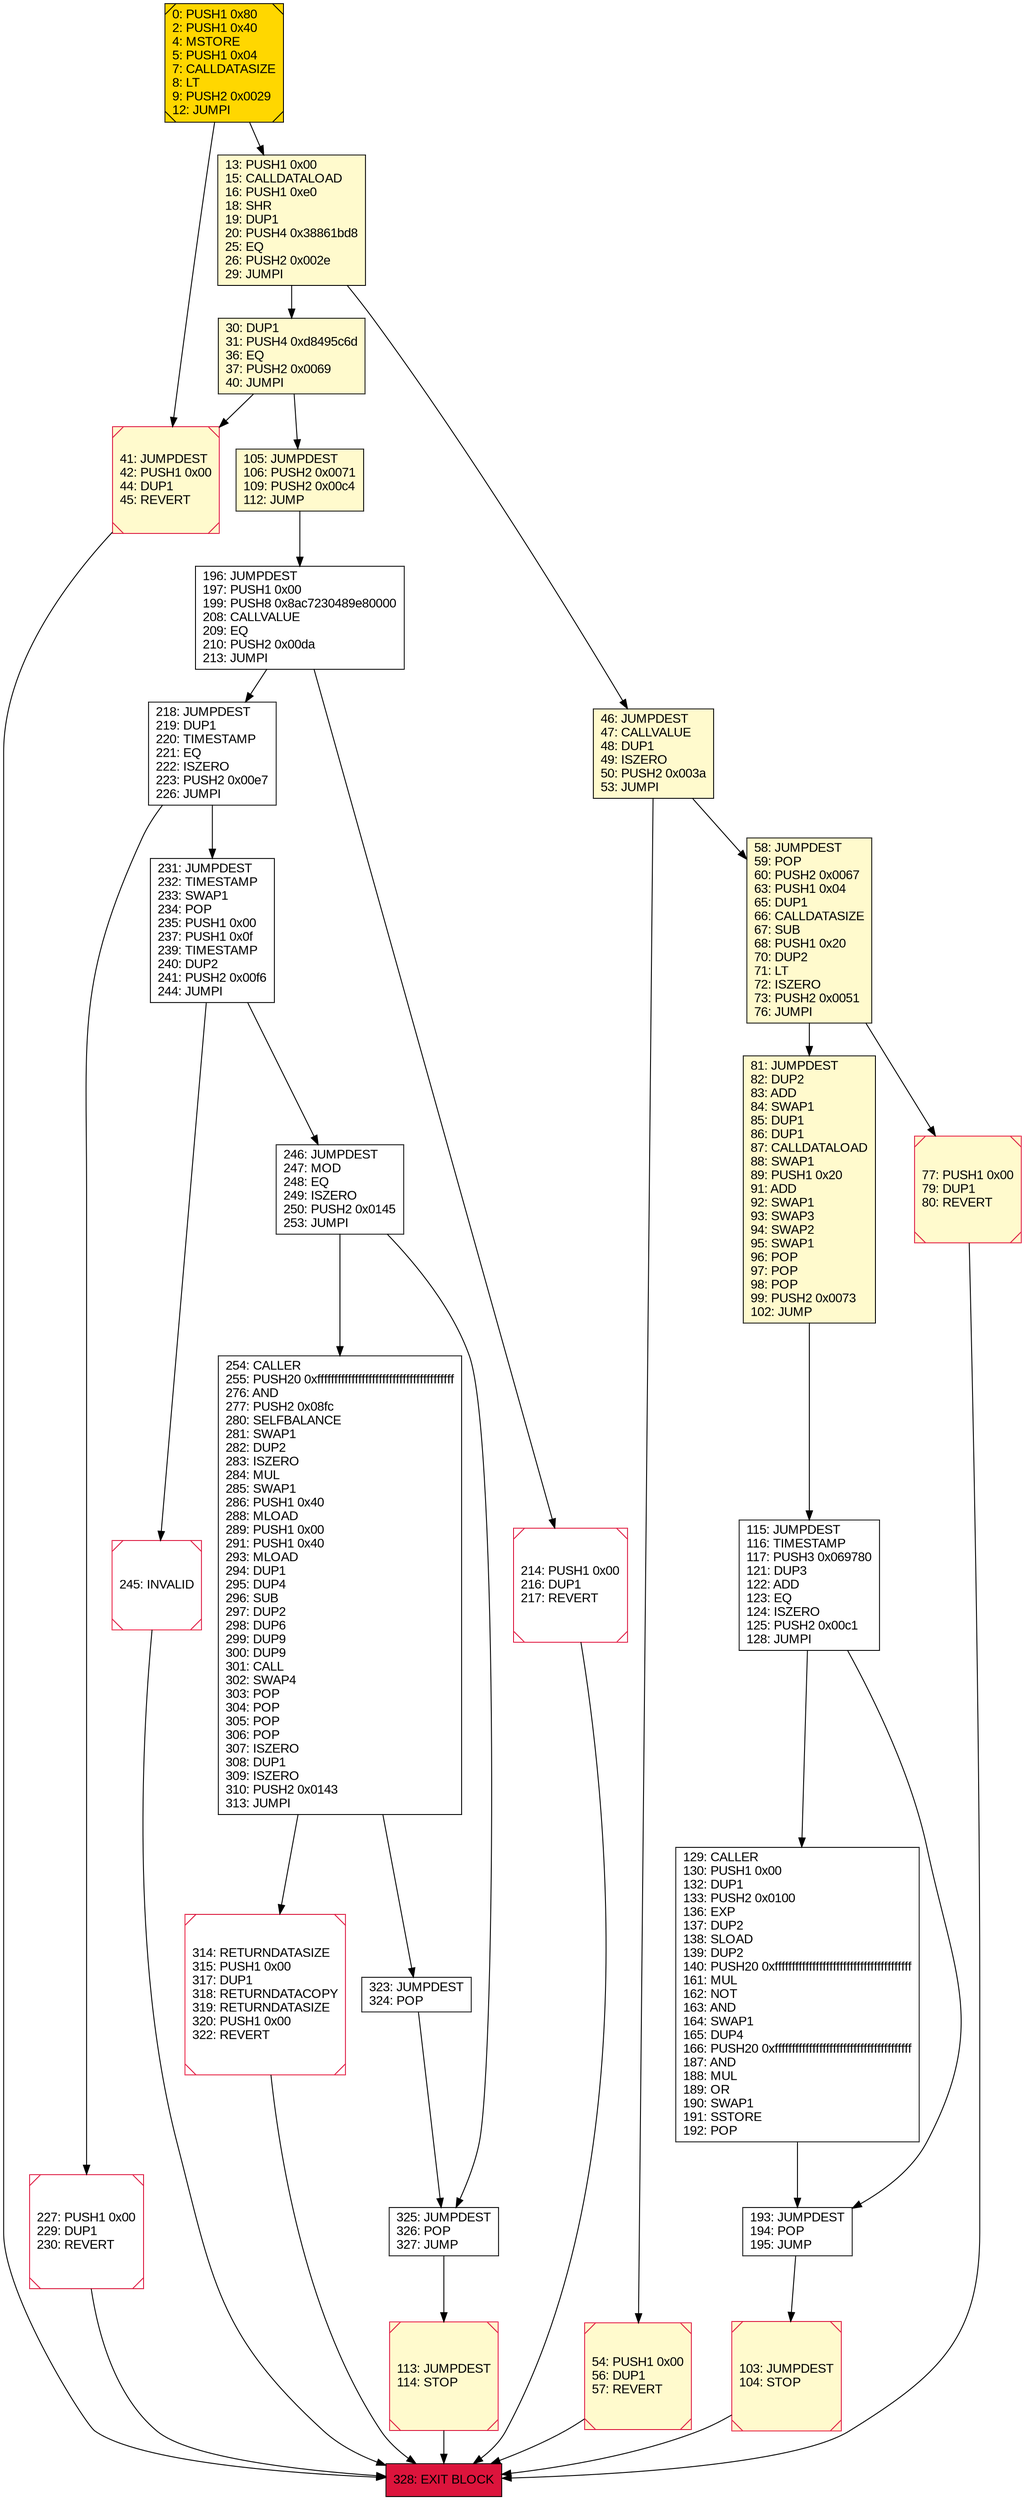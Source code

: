 digraph G {
bgcolor=transparent rankdir=UD;
node [shape=box style=filled color=black fillcolor=white fontname=arial fontcolor=black];
227 [label="227: PUSH1 0x00\l229: DUP1\l230: REVERT\l" shape=Msquare color=crimson ];
196 [label="196: JUMPDEST\l197: PUSH1 0x00\l199: PUSH8 0x8ac7230489e80000\l208: CALLVALUE\l209: EQ\l210: PUSH2 0x00da\l213: JUMPI\l" ];
254 [label="254: CALLER\l255: PUSH20 0xffffffffffffffffffffffffffffffffffffffff\l276: AND\l277: PUSH2 0x08fc\l280: SELFBALANCE\l281: SWAP1\l282: DUP2\l283: ISZERO\l284: MUL\l285: SWAP1\l286: PUSH1 0x40\l288: MLOAD\l289: PUSH1 0x00\l291: PUSH1 0x40\l293: MLOAD\l294: DUP1\l295: DUP4\l296: SUB\l297: DUP2\l298: DUP6\l299: DUP9\l300: DUP9\l301: CALL\l302: SWAP4\l303: POP\l304: POP\l305: POP\l306: POP\l307: ISZERO\l308: DUP1\l309: ISZERO\l310: PUSH2 0x0143\l313: JUMPI\l" ];
328 [label="328: EXIT BLOCK\l" fillcolor=crimson ];
245 [label="245: INVALID\l" shape=Msquare color=crimson ];
129 [label="129: CALLER\l130: PUSH1 0x00\l132: DUP1\l133: PUSH2 0x0100\l136: EXP\l137: DUP2\l138: SLOAD\l139: DUP2\l140: PUSH20 0xffffffffffffffffffffffffffffffffffffffff\l161: MUL\l162: NOT\l163: AND\l164: SWAP1\l165: DUP4\l166: PUSH20 0xffffffffffffffffffffffffffffffffffffffff\l187: AND\l188: MUL\l189: OR\l190: SWAP1\l191: SSTORE\l192: POP\l" ];
115 [label="115: JUMPDEST\l116: TIMESTAMP\l117: PUSH3 0x069780\l121: DUP3\l122: ADD\l123: EQ\l124: ISZERO\l125: PUSH2 0x00c1\l128: JUMPI\l" ];
81 [label="81: JUMPDEST\l82: DUP2\l83: ADD\l84: SWAP1\l85: DUP1\l86: DUP1\l87: CALLDATALOAD\l88: SWAP1\l89: PUSH1 0x20\l91: ADD\l92: SWAP1\l93: SWAP3\l94: SWAP2\l95: SWAP1\l96: POP\l97: POP\l98: POP\l99: PUSH2 0x0073\l102: JUMP\l" fillcolor=lemonchiffon ];
246 [label="246: JUMPDEST\l247: MOD\l248: EQ\l249: ISZERO\l250: PUSH2 0x0145\l253: JUMPI\l" ];
54 [label="54: PUSH1 0x00\l56: DUP1\l57: REVERT\l" fillcolor=lemonchiffon shape=Msquare color=crimson ];
0 [label="0: PUSH1 0x80\l2: PUSH1 0x40\l4: MSTORE\l5: PUSH1 0x04\l7: CALLDATASIZE\l8: LT\l9: PUSH2 0x0029\l12: JUMPI\l" fillcolor=lemonchiffon shape=Msquare fillcolor=gold ];
314 [label="314: RETURNDATASIZE\l315: PUSH1 0x00\l317: DUP1\l318: RETURNDATACOPY\l319: RETURNDATASIZE\l320: PUSH1 0x00\l322: REVERT\l" shape=Msquare color=crimson ];
58 [label="58: JUMPDEST\l59: POP\l60: PUSH2 0x0067\l63: PUSH1 0x04\l65: DUP1\l66: CALLDATASIZE\l67: SUB\l68: PUSH1 0x20\l70: DUP2\l71: LT\l72: ISZERO\l73: PUSH2 0x0051\l76: JUMPI\l" fillcolor=lemonchiffon ];
325 [label="325: JUMPDEST\l326: POP\l327: JUMP\l" ];
113 [label="113: JUMPDEST\l114: STOP\l" fillcolor=lemonchiffon shape=Msquare color=crimson ];
218 [label="218: JUMPDEST\l219: DUP1\l220: TIMESTAMP\l221: EQ\l222: ISZERO\l223: PUSH2 0x00e7\l226: JUMPI\l" ];
30 [label="30: DUP1\l31: PUSH4 0xd8495c6d\l36: EQ\l37: PUSH2 0x0069\l40: JUMPI\l" fillcolor=lemonchiffon ];
193 [label="193: JUMPDEST\l194: POP\l195: JUMP\l" ];
41 [label="41: JUMPDEST\l42: PUSH1 0x00\l44: DUP1\l45: REVERT\l" fillcolor=lemonchiffon shape=Msquare color=crimson ];
77 [label="77: PUSH1 0x00\l79: DUP1\l80: REVERT\l" fillcolor=lemonchiffon shape=Msquare color=crimson ];
105 [label="105: JUMPDEST\l106: PUSH2 0x0071\l109: PUSH2 0x00c4\l112: JUMP\l" fillcolor=lemonchiffon ];
46 [label="46: JUMPDEST\l47: CALLVALUE\l48: DUP1\l49: ISZERO\l50: PUSH2 0x003a\l53: JUMPI\l" fillcolor=lemonchiffon ];
323 [label="323: JUMPDEST\l324: POP\l" ];
103 [label="103: JUMPDEST\l104: STOP\l" fillcolor=lemonchiffon shape=Msquare color=crimson ];
13 [label="13: PUSH1 0x00\l15: CALLDATALOAD\l16: PUSH1 0xe0\l18: SHR\l19: DUP1\l20: PUSH4 0x38861bd8\l25: EQ\l26: PUSH2 0x002e\l29: JUMPI\l" fillcolor=lemonchiffon ];
231 [label="231: JUMPDEST\l232: TIMESTAMP\l233: SWAP1\l234: POP\l235: PUSH1 0x00\l237: PUSH1 0x0f\l239: TIMESTAMP\l240: DUP2\l241: PUSH2 0x00f6\l244: JUMPI\l" ];
214 [label="214: PUSH1 0x00\l216: DUP1\l217: REVERT\l" shape=Msquare color=crimson ];
115 -> 129;
245 -> 328;
13 -> 46;
325 -> 113;
30 -> 41;
227 -> 328;
30 -> 105;
58 -> 77;
323 -> 325;
13 -> 30;
46 -> 58;
218 -> 231;
193 -> 103;
246 -> 254;
81 -> 115;
54 -> 328;
41 -> 328;
77 -> 328;
231 -> 246;
254 -> 314;
196 -> 218;
46 -> 54;
218 -> 227;
129 -> 193;
115 -> 193;
314 -> 328;
0 -> 13;
113 -> 328;
105 -> 196;
246 -> 325;
0 -> 41;
58 -> 81;
196 -> 214;
254 -> 323;
103 -> 328;
231 -> 245;
214 -> 328;
}